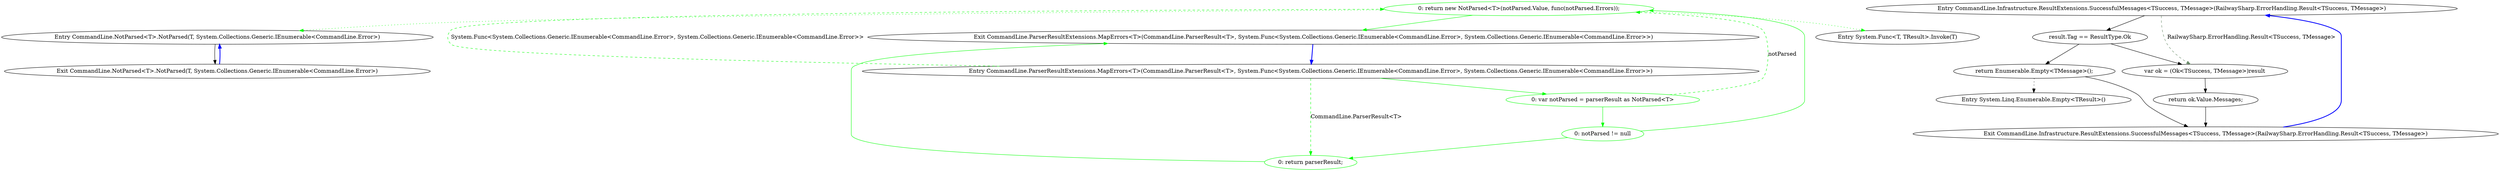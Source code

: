 digraph  {
m0_30 [cluster="CommandLine.NotParsed<T>.NotParsed(T, System.Collections.Generic.IEnumerable<CommandLine.Error>)", file="ParserResult.cs", label="Entry CommandLine.NotParsed<T>.NotParsed(T, System.Collections.Generic.IEnumerable<CommandLine.Error>)", span="142-142"];
m0_31 [cluster="CommandLine.NotParsed<T>.NotParsed(T, System.Collections.Generic.IEnumerable<CommandLine.Error>)", file="ParserResult.cs", label="Exit CommandLine.NotParsed<T>.NotParsed(T, System.Collections.Generic.IEnumerable<CommandLine.Error>)", span="142-142"];
m0_52 [cluster="System.Func<T, TResult>.Invoke(T)", file="ParserResult.cs", label="Entry System.Func<T, TResult>.Invoke(T)", span="0-0"];
m0_46 [cluster="CommandLine.ParserResultExtensions.MapErrors<T>(CommandLine.ParserResult<T>, System.Func<System.Collections.Generic.IEnumerable<CommandLine.Error>, System.Collections.Generic.IEnumerable<CommandLine.Error>>)", file="ParserResult.cs", label="Entry CommandLine.ParserResultExtensions.MapErrors<T>(CommandLine.ParserResult<T>, System.Func<System.Collections.Generic.IEnumerable<CommandLine.Error>, System.Collections.Generic.IEnumerable<CommandLine.Error>>)", span="199-199"];
m0_47 [cluster="CommandLine.ParserResultExtensions.MapErrors<T>(CommandLine.ParserResult<T>, System.Func<System.Collections.Generic.IEnumerable<CommandLine.Error>, System.Collections.Generic.IEnumerable<CommandLine.Error>>)", color=green, community=0, file="ParserResult.cs", label="0: var notParsed = parserResult as NotParsed<T>", span="203-203"];
m0_48 [cluster="CommandLine.ParserResultExtensions.MapErrors<T>(CommandLine.ParserResult<T>, System.Func<System.Collections.Generic.IEnumerable<CommandLine.Error>, System.Collections.Generic.IEnumerable<CommandLine.Error>>)", color=green, community=0, file="ParserResult.cs", label="0: notParsed != null", span="204-204"];
m0_49 [cluster="CommandLine.ParserResultExtensions.MapErrors<T>(CommandLine.ParserResult<T>, System.Func<System.Collections.Generic.IEnumerable<CommandLine.Error>, System.Collections.Generic.IEnumerable<CommandLine.Error>>)", color=green, community=0, file="ParserResult.cs", label="0: return new NotParsed<T>(notParsed.Value, func(notParsed.Errors));", span="205-205"];
m0_50 [cluster="CommandLine.ParserResultExtensions.MapErrors<T>(CommandLine.ParserResult<T>, System.Func<System.Collections.Generic.IEnumerable<CommandLine.Error>, System.Collections.Generic.IEnumerable<CommandLine.Error>>)", color=green, community=0, file="ParserResult.cs", label="0: return parserResult;", span="206-206"];
m0_51 [cluster="CommandLine.ParserResultExtensions.MapErrors<T>(CommandLine.ParserResult<T>, System.Func<System.Collections.Generic.IEnumerable<CommandLine.Error>, System.Collections.Generic.IEnumerable<CommandLine.Error>>)", file="ParserResult.cs", label="Exit CommandLine.ParserResultExtensions.MapErrors<T>(CommandLine.ParserResult<T>, System.Func<System.Collections.Generic.IEnumerable<CommandLine.Error>, System.Collections.Generic.IEnumerable<CommandLine.Error>>)", span="199-199"];
m2_0 [cluster="CommandLine.Infrastructure.ResultExtensions.SuccessfulMessages<TSuccess, TMessage>(RailwaySharp.ErrorHandling.Result<TSuccess, TMessage>)", file="ResultExtensions.cs", label="Entry CommandLine.Infrastructure.ResultExtensions.SuccessfulMessages<TSuccess, TMessage>(RailwaySharp.ErrorHandling.Result<TSuccess, TMessage>)", span="12-12"];
m2_1 [cluster="CommandLine.Infrastructure.ResultExtensions.SuccessfulMessages<TSuccess, TMessage>(RailwaySharp.ErrorHandling.Result<TSuccess, TMessage>)", file="ResultExtensions.cs", label="result.Tag == ResultType.Ok", span="14-14"];
m2_2 [cluster="CommandLine.Infrastructure.ResultExtensions.SuccessfulMessages<TSuccess, TMessage>(RailwaySharp.ErrorHandling.Result<TSuccess, TMessage>)", file="ResultExtensions.cs", label="var ok = (Ok<TSuccess, TMessage>)result", span="16-16"];
m2_4 [cluster="CommandLine.Infrastructure.ResultExtensions.SuccessfulMessages<TSuccess, TMessage>(RailwaySharp.ErrorHandling.Result<TSuccess, TMessage>)", file="ResultExtensions.cs", label="return Enumerable.Empty<TMessage>();", span="19-19"];
m2_3 [cluster="CommandLine.Infrastructure.ResultExtensions.SuccessfulMessages<TSuccess, TMessage>(RailwaySharp.ErrorHandling.Result<TSuccess, TMessage>)", file="ResultExtensions.cs", label="return ok.Value.Messages;", span="17-17"];
m2_5 [cluster="CommandLine.Infrastructure.ResultExtensions.SuccessfulMessages<TSuccess, TMessage>(RailwaySharp.ErrorHandling.Result<TSuccess, TMessage>)", file="ResultExtensions.cs", label="Exit CommandLine.Infrastructure.ResultExtensions.SuccessfulMessages<TSuccess, TMessage>(RailwaySharp.ErrorHandling.Result<TSuccess, TMessage>)", span="12-12"];
m2_6 [cluster="System.Linq.Enumerable.Empty<TResult>()", file="ResultExtensions.cs", label="Entry System.Linq.Enumerable.Empty<TResult>()", span="0-0"];
m0_30 -> m0_31  [key=0, style=solid];
m0_31 -> m0_30  [color=blue, key=0, style=bold];
m0_46 -> m0_47  [color=green, key=0, style=solid];
m0_46 -> m0_49  [color=green, key=1, label="System.Func<System.Collections.Generic.IEnumerable<CommandLine.Error>, System.Collections.Generic.IEnumerable<CommandLine.Error>>", style=dashed];
m0_46 -> m0_50  [color=green, key=1, label="CommandLine.ParserResult<T>", style=dashed];
m0_47 -> m0_48  [color=green, key=0, style=solid];
m0_47 -> m0_49  [color=green, key=1, label=notParsed, style=dashed];
m0_48 -> m0_49  [color=green, key=0, style=solid];
m0_48 -> m0_50  [color=green, key=0, style=solid];
m0_49 -> m0_51  [color=green, key=0, style=solid];
m0_49 -> m0_30  [color=green, key=2, style=dotted];
m0_49 -> m0_52  [color=green, key=2, style=dotted];
m0_50 -> m0_51  [color=green, key=0, style=solid];
m0_51 -> m0_46  [color=blue, key=0, style=bold];
m2_0 -> m2_1  [key=0, style=solid];
m2_0 -> m2_2  [color=darkseagreen4, key=1, label="RailwaySharp.ErrorHandling.Result<TSuccess, TMessage>", style=dashed];
m2_1 -> m2_2  [key=0, style=solid];
m2_1 -> m2_4  [key=0, style=solid];
m2_2 -> m2_3  [key=0, style=solid];
m2_4 -> m2_5  [key=0, style=solid];
m2_4 -> m2_6  [key=2, style=dotted];
m2_3 -> m2_5  [key=0, style=solid];
m2_5 -> m2_0  [color=blue, key=0, style=bold];
}
